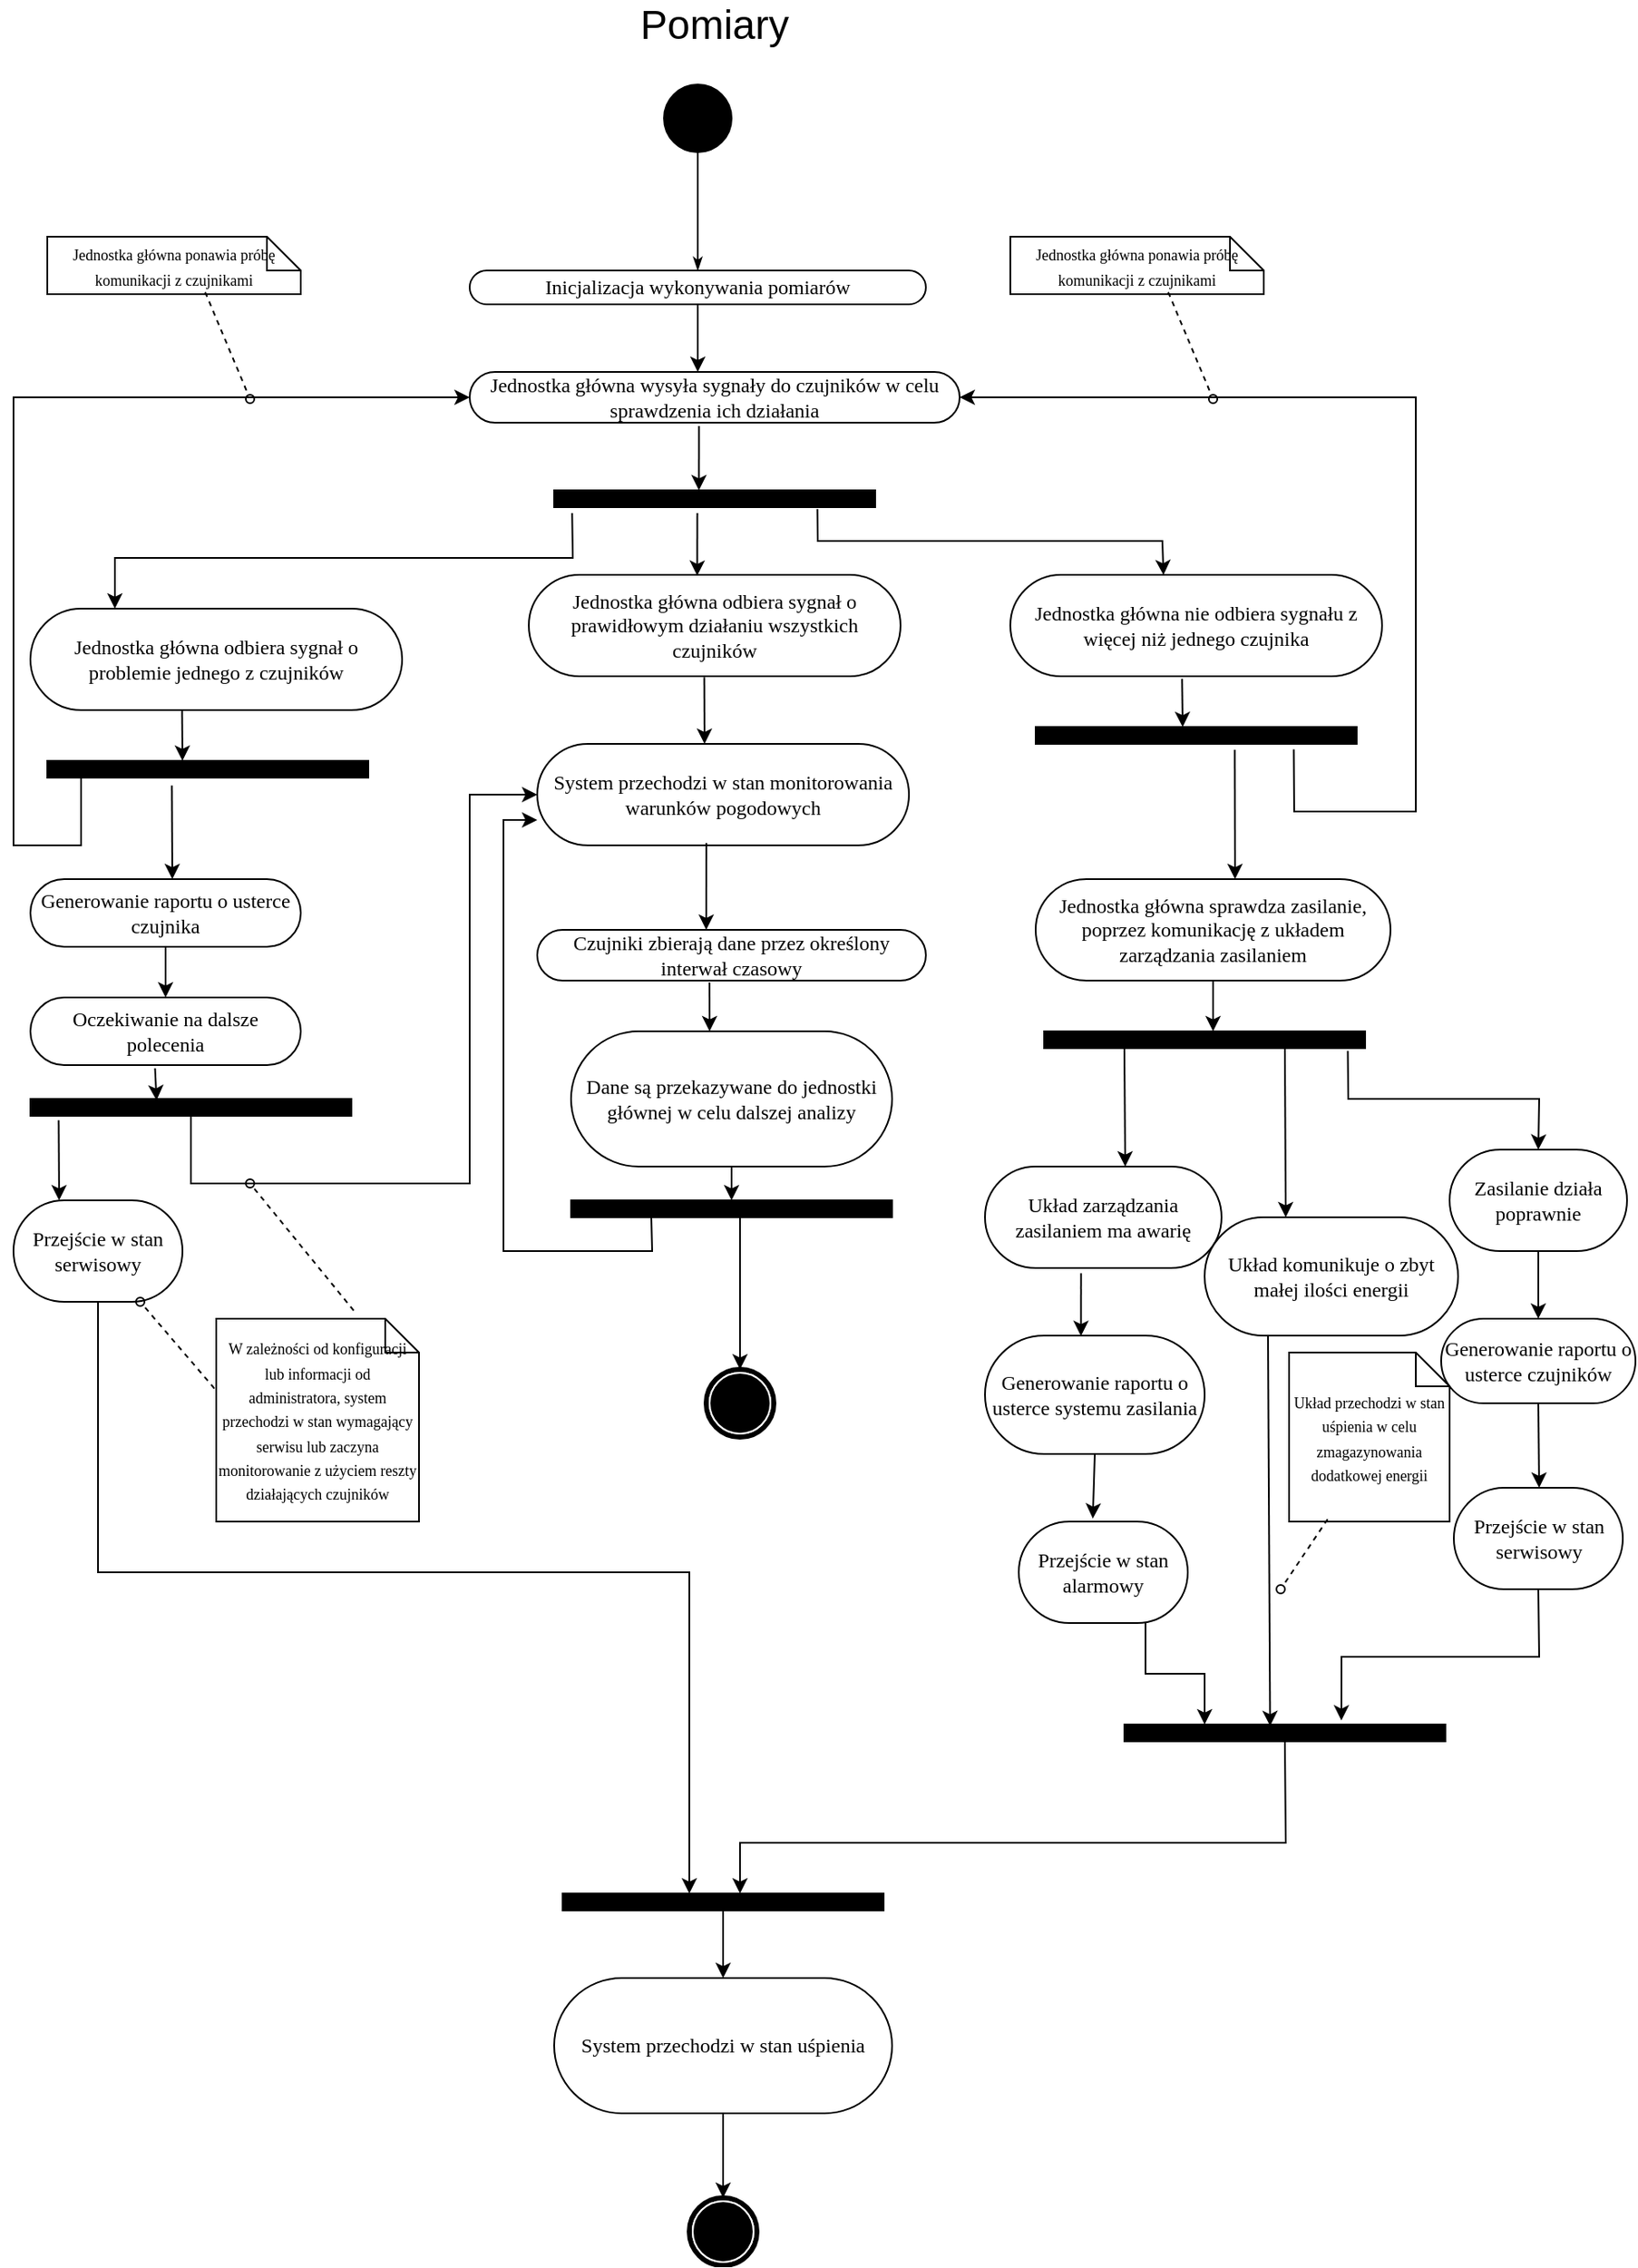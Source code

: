 <mxfile version="21.5.1" type="device">
  <diagram name="Page-1" id="0783ab3e-0a74-02c8-0abd-f7b4e66b4bec">
    <mxGraphModel dx="1063" dy="544" grid="1" gridSize="10" guides="1" tooltips="1" connect="1" arrows="1" fold="1" page="1" pageScale="1" pageWidth="850" pageHeight="1100" background="none" math="0" shadow="0">
      <root>
        <mxCell id="0" />
        <mxCell id="1" parent="0" />
        <mxCell id="aZ85ElAMfdaMfV6Kr7nG-82" value="Jednostka główna odbiera sygnał o problemie jednego z czujników" style="rounded=1;whiteSpace=wrap;html=1;shadow=0;comic=0;labelBackgroundColor=none;strokeWidth=1;fontFamily=Verdana;fontSize=12;align=center;arcSize=50;" vertex="1" parent="1">
          <mxGeometry x="60" y="380" width="220" height="60" as="geometry" />
        </mxCell>
        <mxCell id="aZ85ElAMfdaMfV6Kr7nG-83" value="" style="whiteSpace=wrap;html=1;rounded=0;shadow=0;comic=0;labelBackgroundColor=none;strokeWidth=1;fillColor=#000000;fontFamily=Verdana;fontSize=12;align=center;rotation=0;" vertex="1" parent="1">
          <mxGeometry x="70" y="470" width="190" height="10" as="geometry" />
        </mxCell>
        <mxCell id="aZ85ElAMfdaMfV6Kr7nG-84" value="" style="endArrow=classic;html=1;rounded=0;exitX=0.408;exitY=0.991;exitDx=0;exitDy=0;exitPerimeter=0;" edge="1" parent="1" source="aZ85ElAMfdaMfV6Kr7nG-82">
          <mxGeometry width="50" height="50" relative="1" as="geometry">
            <mxPoint x="150" y="570" as="sourcePoint" />
            <mxPoint x="150" y="470" as="targetPoint" />
          </mxGeometry>
        </mxCell>
        <mxCell id="aZ85ElAMfdaMfV6Kr7nG-85" value="&lt;font style=&quot;font-size: 9px;&quot;&gt;Jednostka główna ponawia próbę komunikacji z czujnikami&lt;/font&gt;" style="shape=note;whiteSpace=wrap;html=1;rounded=0;shadow=0;comic=0;labelBackgroundColor=none;strokeWidth=1;fontFamily=Verdana;fontSize=12;align=center;size=20;" vertex="1" parent="1">
          <mxGeometry x="70" y="160" width="150" height="34" as="geometry" />
        </mxCell>
        <mxCell id="aZ85ElAMfdaMfV6Kr7nG-86" style="edgeStyle=none;rounded=0;html=1;dashed=1;labelBackgroundColor=none;startArrow=none;startFill=0;startSize=5;endArrow=oval;endFill=0;endSize=5;jettySize=auto;orthogonalLoop=1;strokeWidth=1;fontFamily=Verdana;fontSize=12;exitX=0.623;exitY=0.965;exitDx=0;exitDy=0;exitPerimeter=0;" edge="1" parent="1" source="aZ85ElAMfdaMfV6Kr7nG-85">
          <mxGeometry relative="1" as="geometry">
            <mxPoint x="240" y="100" as="sourcePoint" />
            <mxPoint x="190" y="256" as="targetPoint" />
          </mxGeometry>
        </mxCell>
        <mxCell id="aZ85ElAMfdaMfV6Kr7nG-87" value="" style="endArrow=classic;html=1;rounded=0;exitX=0.388;exitY=1.464;exitDx=0;exitDy=0;exitPerimeter=0;" edge="1" parent="1" source="aZ85ElAMfdaMfV6Kr7nG-83">
          <mxGeometry width="50" height="50" relative="1" as="geometry">
            <mxPoint x="170" y="650" as="sourcePoint" />
            <mxPoint x="144" y="540" as="targetPoint" />
            <Array as="points">
              <mxPoint x="144" y="540" />
            </Array>
          </mxGeometry>
        </mxCell>
        <mxCell id="aZ85ElAMfdaMfV6Kr7nG-88" value="Generowanie raportu o usterce czujnika" style="rounded=1;whiteSpace=wrap;html=1;shadow=0;comic=0;labelBackgroundColor=none;strokeWidth=1;fontFamily=Verdana;fontSize=12;align=center;arcSize=50;" vertex="1" parent="1">
          <mxGeometry x="60" y="540" width="160" height="40" as="geometry" />
        </mxCell>
        <mxCell id="aZ85ElAMfdaMfV6Kr7nG-89" value="" style="endArrow=classic;html=1;rounded=0;exitX=0.5;exitY=1;exitDx=0;exitDy=0;" edge="1" parent="1" source="aZ85ElAMfdaMfV6Kr7nG-88">
          <mxGeometry width="50" height="50" relative="1" as="geometry">
            <mxPoint x="110" y="730" as="sourcePoint" />
            <mxPoint x="140" y="610" as="targetPoint" />
          </mxGeometry>
        </mxCell>
        <mxCell id="aZ85ElAMfdaMfV6Kr7nG-90" value="Oczekiwanie na dalsze polecenia" style="rounded=1;whiteSpace=wrap;html=1;shadow=0;comic=0;labelBackgroundColor=none;strokeWidth=1;fontFamily=Verdana;fontSize=12;align=center;arcSize=50;" vertex="1" parent="1">
          <mxGeometry x="60" y="610" width="160" height="40" as="geometry" />
        </mxCell>
        <mxCell id="aZ85ElAMfdaMfV6Kr7nG-91" value="" style="whiteSpace=wrap;html=1;rounded=0;shadow=0;comic=0;labelBackgroundColor=none;strokeWidth=1;fillColor=#000000;fontFamily=Verdana;fontSize=12;align=center;rotation=0;" vertex="1" parent="1">
          <mxGeometry x="60" y="670" width="190" height="10" as="geometry" />
        </mxCell>
        <mxCell id="aZ85ElAMfdaMfV6Kr7nG-92" value="" style="endArrow=classic;html=1;rounded=0;exitX=0.461;exitY=1.046;exitDx=0;exitDy=0;exitPerimeter=0;entryX=0.393;entryY=0.082;entryDx=0;entryDy=0;entryPerimeter=0;" edge="1" parent="1" source="aZ85ElAMfdaMfV6Kr7nG-90" target="aZ85ElAMfdaMfV6Kr7nG-91">
          <mxGeometry width="50" height="50" relative="1" as="geometry">
            <mxPoint x="140" y="770" as="sourcePoint" />
            <mxPoint x="190" y="720" as="targetPoint" />
          </mxGeometry>
        </mxCell>
        <mxCell id="aZ85ElAMfdaMfV6Kr7nG-93" value="" style="endArrow=classic;html=1;rounded=0;exitX=0.088;exitY=1.264;exitDx=0;exitDy=0;exitPerimeter=0;" edge="1" parent="1" source="aZ85ElAMfdaMfV6Kr7nG-91">
          <mxGeometry width="50" height="50" relative="1" as="geometry">
            <mxPoint x="160" y="850" as="sourcePoint" />
            <mxPoint x="77" y="730" as="targetPoint" />
          </mxGeometry>
        </mxCell>
        <mxCell id="aZ85ElAMfdaMfV6Kr7nG-94" value="Przejście w stan serwisowy" style="rounded=1;whiteSpace=wrap;html=1;shadow=0;comic=0;labelBackgroundColor=none;strokeWidth=1;fontFamily=Verdana;fontSize=12;align=center;arcSize=50;" vertex="1" parent="1">
          <mxGeometry x="50" y="730" width="100" height="60" as="geometry" />
        </mxCell>
        <mxCell id="aZ85ElAMfdaMfV6Kr7nG-95" value="&lt;font style=&quot;font-size: 9px;&quot;&gt;W zależności od konfiguracji lub informacji od administratora, system przechodzi w stan wymagający serwisu lub zaczyna monitorowanie z użyciem reszty działających czujników&lt;/font&gt;" style="shape=note;whiteSpace=wrap;html=1;rounded=0;shadow=0;comic=0;labelBackgroundColor=none;strokeWidth=1;fontFamily=Verdana;fontSize=12;align=center;size=20;" vertex="1" parent="1">
          <mxGeometry x="170" y="800" width="120" height="120" as="geometry" />
        </mxCell>
        <mxCell id="aZ85ElAMfdaMfV6Kr7nG-96" style="edgeStyle=none;rounded=0;html=1;dashed=1;labelBackgroundColor=none;startArrow=none;startFill=0;startSize=5;endArrow=oval;endFill=0;endSize=5;jettySize=auto;orthogonalLoop=1;strokeWidth=1;fontFamily=Verdana;fontSize=12;entryX=0.75;entryY=1;entryDx=0;entryDy=0;exitX=-0.009;exitY=0.344;exitDx=0;exitDy=0;exitPerimeter=0;" edge="1" parent="1" source="aZ85ElAMfdaMfV6Kr7nG-95" target="aZ85ElAMfdaMfV6Kr7nG-94">
          <mxGeometry relative="1" as="geometry">
            <mxPoint x="129.32" y="840" as="sourcePoint" />
            <mxPoint x="210.674" y="790" as="targetPoint" />
          </mxGeometry>
        </mxCell>
        <mxCell id="aZ85ElAMfdaMfV6Kr7nG-97" style="edgeStyle=none;rounded=0;html=1;dashed=1;labelBackgroundColor=none;startArrow=none;startFill=0;startSize=5;endArrow=oval;endFill=0;endSize=5;jettySize=auto;orthogonalLoop=1;strokeWidth=1;fontFamily=Verdana;fontSize=12;exitX=0.678;exitY=-0.04;exitDx=0;exitDy=0;exitPerimeter=0;" edge="1" parent="1" source="aZ85ElAMfdaMfV6Kr7nG-95">
          <mxGeometry relative="1" as="geometry">
            <mxPoint x="208.65" y="710" as="sourcePoint" />
            <mxPoint x="190" y="720" as="targetPoint" />
          </mxGeometry>
        </mxCell>
        <mxCell id="aZ85ElAMfdaMfV6Kr7nG-98" value="" style="endArrow=classic;html=1;rounded=0;exitX=0.5;exitY=1;exitDx=0;exitDy=0;" edge="1" parent="1" source="aZ85ElAMfdaMfV6Kr7nG-94">
          <mxGeometry width="50" height="50" relative="1" as="geometry">
            <mxPoint x="70" y="910" as="sourcePoint" />
            <mxPoint x="450" y="1140" as="targetPoint" />
            <Array as="points">
              <mxPoint x="100" y="950" />
              <mxPoint x="450" y="950" />
            </Array>
          </mxGeometry>
        </mxCell>
        <mxCell id="aZ85ElAMfdaMfV6Kr7nG-100" value="" style="ellipse;whiteSpace=wrap;html=1;rounded=0;shadow=0;comic=0;labelBackgroundColor=none;strokeWidth=1;fillColor=#000000;fontFamily=Verdana;fontSize=12;align=center;" vertex="1" parent="1">
          <mxGeometry x="435" y="70" width="40" height="40" as="geometry" />
        </mxCell>
        <mxCell id="aZ85ElAMfdaMfV6Kr7nG-101" value="Inicjalizacja wykonywania pomiarów" style="rounded=1;whiteSpace=wrap;html=1;shadow=0;comic=0;labelBackgroundColor=none;strokeWidth=1;fontFamily=Verdana;fontSize=12;align=center;arcSize=50;" vertex="1" parent="1">
          <mxGeometry x="320" y="180" width="270" height="20" as="geometry" />
        </mxCell>
        <mxCell id="aZ85ElAMfdaMfV6Kr7nG-102" style="edgeStyle=orthogonalEdgeStyle;rounded=0;html=1;labelBackgroundColor=none;startArrow=none;startFill=0;startSize=5;endArrow=classicThin;endFill=1;endSize=5;jettySize=auto;orthogonalLoop=1;strokeWidth=1;fontFamily=Verdana;fontSize=12" edge="1" parent="1" source="aZ85ElAMfdaMfV6Kr7nG-100" target="aZ85ElAMfdaMfV6Kr7nG-101">
          <mxGeometry relative="1" as="geometry">
            <Array as="points">
              <mxPoint x="455" y="165" />
            </Array>
          </mxGeometry>
        </mxCell>
        <mxCell id="aZ85ElAMfdaMfV6Kr7nG-103" value="" style="endArrow=classic;html=1;rounded=0;exitX=0.5;exitY=1;exitDx=0;exitDy=0;" edge="1" parent="1" source="aZ85ElAMfdaMfV6Kr7nG-101">
          <mxGeometry width="50" height="50" relative="1" as="geometry">
            <mxPoint x="400" y="410" as="sourcePoint" />
            <mxPoint x="455" y="240" as="targetPoint" />
          </mxGeometry>
        </mxCell>
        <mxCell id="aZ85ElAMfdaMfV6Kr7nG-104" value="Jednostka główna wysyła sygnały do czujników w celu sprawdzenia ich działania" style="rounded=1;whiteSpace=wrap;html=1;shadow=0;comic=0;labelBackgroundColor=none;strokeWidth=1;fontFamily=Verdana;fontSize=12;align=center;arcSize=50;" vertex="1" parent="1">
          <mxGeometry x="320" y="240" width="290" height="30" as="geometry" />
        </mxCell>
        <mxCell id="aZ85ElAMfdaMfV6Kr7nG-105" value="" style="whiteSpace=wrap;html=1;rounded=0;shadow=0;comic=0;labelBackgroundColor=none;strokeWidth=1;fillColor=#000000;fontFamily=Verdana;fontSize=12;align=center;rotation=0;" vertex="1" parent="1">
          <mxGeometry x="370" y="310" width="190" height="10" as="geometry" />
        </mxCell>
        <mxCell id="aZ85ElAMfdaMfV6Kr7nG-106" value="" style="endArrow=classic;html=1;rounded=0;exitX=0.468;exitY=1.067;exitDx=0;exitDy=0;exitPerimeter=0;entryX=0.451;entryY=0;entryDx=0;entryDy=0;entryPerimeter=0;" edge="1" parent="1" source="aZ85ElAMfdaMfV6Kr7nG-104" target="aZ85ElAMfdaMfV6Kr7nG-105">
          <mxGeometry width="50" height="50" relative="1" as="geometry">
            <mxPoint x="400" y="310" as="sourcePoint" />
            <mxPoint x="456" y="290" as="targetPoint" />
          </mxGeometry>
        </mxCell>
        <mxCell id="aZ85ElAMfdaMfV6Kr7nG-107" value="" style="endArrow=classic;html=1;rounded=0;exitX=0.056;exitY=1.346;exitDx=0;exitDy=0;exitPerimeter=0;" edge="1" parent="1" source="aZ85ElAMfdaMfV6Kr7nG-105">
          <mxGeometry width="50" height="50" relative="1" as="geometry">
            <mxPoint x="460" y="470" as="sourcePoint" />
            <mxPoint x="110" y="380" as="targetPoint" />
            <Array as="points">
              <mxPoint x="381" y="350" />
              <mxPoint x="110" y="350" />
            </Array>
          </mxGeometry>
        </mxCell>
        <mxCell id="aZ85ElAMfdaMfV6Kr7nG-108" value="Jednostka główna odbiera sygnał o prawidłowym działaniu wszystkich czujników" style="rounded=1;whiteSpace=wrap;html=1;shadow=0;comic=0;labelBackgroundColor=none;strokeWidth=1;fontFamily=Verdana;fontSize=12;align=center;arcSize=50;" vertex="1" parent="1">
          <mxGeometry x="355" y="360" width="220" height="60" as="geometry" />
        </mxCell>
        <mxCell id="aZ85ElAMfdaMfV6Kr7nG-109" value="" style="endArrow=classic;html=1;rounded=0;exitX=0.446;exitY=1.355;exitDx=0;exitDy=0;exitPerimeter=0;entryX=0.453;entryY=0.009;entryDx=0;entryDy=0;entryPerimeter=0;" edge="1" parent="1" source="aZ85ElAMfdaMfV6Kr7nG-105" target="aZ85ElAMfdaMfV6Kr7nG-108">
          <mxGeometry width="50" height="50" relative="1" as="geometry">
            <mxPoint x="470" y="380" as="sourcePoint" />
            <mxPoint x="520" y="330" as="targetPoint" />
          </mxGeometry>
        </mxCell>
        <mxCell id="aZ85ElAMfdaMfV6Kr7nG-110" value="" style="endArrow=classic;html=1;rounded=0;exitX=0.472;exitY=1.011;exitDx=0;exitDy=0;exitPerimeter=0;" edge="1" parent="1" source="aZ85ElAMfdaMfV6Kr7nG-108">
          <mxGeometry width="50" height="50" relative="1" as="geometry">
            <mxPoint x="460" y="510" as="sourcePoint" />
            <mxPoint x="459" y="460" as="targetPoint" />
          </mxGeometry>
        </mxCell>
        <mxCell id="aZ85ElAMfdaMfV6Kr7nG-111" value="System przechodzi w stan monitorowania warunków pogodowych" style="rounded=1;whiteSpace=wrap;html=1;shadow=0;comic=0;labelBackgroundColor=none;strokeWidth=1;fontFamily=Verdana;fontSize=12;align=center;arcSize=50;" vertex="1" parent="1">
          <mxGeometry x="360" y="460" width="220" height="60" as="geometry" />
        </mxCell>
        <mxCell id="aZ85ElAMfdaMfV6Kr7nG-112" value="" style="shape=mxgraph.bpmn.shape;html=1;verticalLabelPosition=bottom;labelBackgroundColor=#ffffff;verticalAlign=top;perimeter=ellipsePerimeter;outline=end;symbol=terminate;rounded=0;shadow=0;comic=0;strokeWidth=1;fontFamily=Verdana;fontSize=12;align=center;" vertex="1" parent="1">
          <mxGeometry x="460" y="830" width="40" height="40" as="geometry" />
        </mxCell>
        <mxCell id="aZ85ElAMfdaMfV6Kr7nG-113" value="" style="endArrow=classic;html=1;rounded=0;exitX=0.455;exitY=0.977;exitDx=0;exitDy=0;exitPerimeter=0;" edge="1" parent="1" source="aZ85ElAMfdaMfV6Kr7nG-111">
          <mxGeometry width="50" height="50" relative="1" as="geometry">
            <mxPoint x="480" y="760" as="sourcePoint" />
            <mxPoint x="460" y="570" as="targetPoint" />
          </mxGeometry>
        </mxCell>
        <mxCell id="aZ85ElAMfdaMfV6Kr7nG-114" value="Czujniki zbierają dane przez określony interwał czasowy" style="rounded=1;whiteSpace=wrap;html=1;shadow=0;comic=0;labelBackgroundColor=none;strokeWidth=1;fontFamily=Verdana;fontSize=12;align=center;arcSize=50;" vertex="1" parent="1">
          <mxGeometry x="360" y="570" width="230" height="30" as="geometry" />
        </mxCell>
        <mxCell id="aZ85ElAMfdaMfV6Kr7nG-115" value="Dane są przekazywane do jednostki głównej w celu dalszej analizy" style="rounded=1;whiteSpace=wrap;html=1;shadow=0;comic=0;labelBackgroundColor=none;strokeWidth=1;fontFamily=Verdana;fontSize=12;align=center;arcSize=50;" vertex="1" parent="1">
          <mxGeometry x="380" y="630" width="190" height="80" as="geometry" />
        </mxCell>
        <mxCell id="aZ85ElAMfdaMfV6Kr7nG-116" value="" style="endArrow=classic;html=1;rounded=0;exitX=0.443;exitY=1.039;exitDx=0;exitDy=0;exitPerimeter=0;" edge="1" parent="1" source="aZ85ElAMfdaMfV6Kr7nG-114">
          <mxGeometry width="50" height="50" relative="1" as="geometry">
            <mxPoint x="450" y="840" as="sourcePoint" />
            <mxPoint x="462" y="630" as="targetPoint" />
          </mxGeometry>
        </mxCell>
        <mxCell id="aZ85ElAMfdaMfV6Kr7nG-117" value="" style="endArrow=classic;html=1;rounded=0;entryX=0;entryY=0.75;entryDx=0;entryDy=0;exitX=0.25;exitY=1;exitDx=0;exitDy=0;" edge="1" parent="1" source="aZ85ElAMfdaMfV6Kr7nG-118" target="aZ85ElAMfdaMfV6Kr7nG-111">
          <mxGeometry width="50" height="50" relative="1" as="geometry">
            <mxPoint x="430" y="780" as="sourcePoint" />
            <mxPoint x="340" y="500" as="targetPoint" />
            <Array as="points">
              <mxPoint x="428" y="760" />
              <mxPoint x="340" y="760" />
              <mxPoint x="340" y="505" />
            </Array>
          </mxGeometry>
        </mxCell>
        <mxCell id="aZ85ElAMfdaMfV6Kr7nG-118" value="" style="whiteSpace=wrap;html=1;rounded=0;shadow=0;comic=0;labelBackgroundColor=none;strokeWidth=1;fillColor=#000000;fontFamily=Verdana;fontSize=12;align=center;rotation=0;" vertex="1" parent="1">
          <mxGeometry x="380" y="730" width="190" height="10" as="geometry" />
        </mxCell>
        <mxCell id="aZ85ElAMfdaMfV6Kr7nG-119" value="" style="endArrow=classic;html=1;rounded=0;exitX=0.5;exitY=1;exitDx=0;exitDy=0;entryX=0.5;entryY=0;entryDx=0;entryDy=0;" edge="1" parent="1" source="aZ85ElAMfdaMfV6Kr7nG-115" target="aZ85ElAMfdaMfV6Kr7nG-118">
          <mxGeometry width="50" height="50" relative="1" as="geometry">
            <mxPoint x="500" y="820" as="sourcePoint" />
            <mxPoint x="550" y="770" as="targetPoint" />
          </mxGeometry>
        </mxCell>
        <mxCell id="aZ85ElAMfdaMfV6Kr7nG-120" value="" style="endArrow=classic;html=1;rounded=0;entryX=0.5;entryY=0;entryDx=0;entryDy=0;" edge="1" parent="1" target="aZ85ElAMfdaMfV6Kr7nG-112">
          <mxGeometry width="50" height="50" relative="1" as="geometry">
            <mxPoint x="480" y="740" as="sourcePoint" />
            <mxPoint x="560" y="870" as="targetPoint" />
          </mxGeometry>
        </mxCell>
        <mxCell id="aZ85ElAMfdaMfV6Kr7nG-121" value="" style="endArrow=classic;html=1;rounded=0;entryX=0;entryY=0.5;entryDx=0;entryDy=0;" edge="1" parent="1" target="aZ85ElAMfdaMfV6Kr7nG-104">
          <mxGeometry width="50" height="50" relative="1" as="geometry">
            <mxPoint x="90" y="480" as="sourcePoint" />
            <mxPoint x="230" y="340" as="targetPoint" />
            <Array as="points">
              <mxPoint x="90" y="510" />
              <mxPoint x="90" y="520" />
              <mxPoint x="50" y="520" />
              <mxPoint x="50" y="255" />
            </Array>
          </mxGeometry>
        </mxCell>
        <mxCell id="aZ85ElAMfdaMfV6Kr7nG-122" value="" style="endArrow=classic;html=1;rounded=0;exitX=0.5;exitY=1;exitDx=0;exitDy=0;entryX=0;entryY=0.5;entryDx=0;entryDy=0;" edge="1" parent="1" source="aZ85ElAMfdaMfV6Kr7nG-91" target="aZ85ElAMfdaMfV6Kr7nG-111">
          <mxGeometry width="50" height="50" relative="1" as="geometry">
            <mxPoint x="200" y="900" as="sourcePoint" />
            <mxPoint x="350" y="480" as="targetPoint" />
            <Array as="points">
              <mxPoint x="155" y="720" />
              <mxPoint x="320" y="720" />
              <mxPoint x="320" y="490" />
            </Array>
          </mxGeometry>
        </mxCell>
        <mxCell id="aZ85ElAMfdaMfV6Kr7nG-123" value="" style="endArrow=classic;html=1;rounded=0;exitX=0.82;exitY=1.118;exitDx=0;exitDy=0;exitPerimeter=0;entryX=0.412;entryY=0.003;entryDx=0;entryDy=0;entryPerimeter=0;" edge="1" parent="1" source="aZ85ElAMfdaMfV6Kr7nG-105" target="aZ85ElAMfdaMfV6Kr7nG-125">
          <mxGeometry width="50" height="50" relative="1" as="geometry">
            <mxPoint x="720" y="330" as="sourcePoint" />
            <mxPoint x="770" y="280" as="targetPoint" />
            <Array as="points">
              <mxPoint x="526" y="340" />
              <mxPoint x="730" y="340" />
            </Array>
          </mxGeometry>
        </mxCell>
        <mxCell id="aZ85ElAMfdaMfV6Kr7nG-124" value="" style="endArrow=classic;html=1;rounded=0;exitX=0.804;exitY=1.328;exitDx=0;exitDy=0;exitPerimeter=0;entryX=1;entryY=0.5;entryDx=0;entryDy=0;" edge="1" parent="1" source="aZ85ElAMfdaMfV6Kr7nG-126" target="aZ85ElAMfdaMfV6Kr7nG-104">
          <mxGeometry width="50" height="50" relative="1" as="geometry">
            <mxPoint x="810" y="510" as="sourcePoint" />
            <mxPoint x="860" y="250" as="targetPoint" />
            <Array as="points">
              <mxPoint x="808" y="500" />
              <mxPoint x="880" y="500" />
              <mxPoint x="880" y="380" />
              <mxPoint x="880" y="255" />
            </Array>
          </mxGeometry>
        </mxCell>
        <mxCell id="aZ85ElAMfdaMfV6Kr7nG-125" value="Jednostka główna nie odbiera sygnału z więcej niż jednego czujnika" style="rounded=1;whiteSpace=wrap;html=1;shadow=0;comic=0;labelBackgroundColor=none;strokeWidth=1;fontFamily=Verdana;fontSize=12;align=center;arcSize=50;" vertex="1" parent="1">
          <mxGeometry x="640" y="360" width="220" height="60" as="geometry" />
        </mxCell>
        <mxCell id="aZ85ElAMfdaMfV6Kr7nG-126" value="" style="whiteSpace=wrap;html=1;rounded=0;shadow=0;comic=0;labelBackgroundColor=none;strokeWidth=1;fillColor=#000000;fontFamily=Verdana;fontSize=12;align=center;rotation=0;" vertex="1" parent="1">
          <mxGeometry x="655" y="450" width="190" height="10" as="geometry" />
        </mxCell>
        <mxCell id="aZ85ElAMfdaMfV6Kr7nG-127" value="" style="endArrow=classic;html=1;rounded=0;exitX=0.462;exitY=1.026;exitDx=0;exitDy=0;exitPerimeter=0;" edge="1" parent="1" source="aZ85ElAMfdaMfV6Kr7nG-125">
          <mxGeometry width="50" height="50" relative="1" as="geometry">
            <mxPoint x="750" y="640" as="sourcePoint" />
            <mxPoint x="742" y="450" as="targetPoint" />
          </mxGeometry>
        </mxCell>
        <mxCell id="aZ85ElAMfdaMfV6Kr7nG-128" value="&lt;font style=&quot;font-size: 9px;&quot;&gt;Jednostka główna ponawia próbę komunikacji z czujnikami&lt;/font&gt;" style="shape=note;whiteSpace=wrap;html=1;rounded=0;shadow=0;comic=0;labelBackgroundColor=none;strokeWidth=1;fontFamily=Verdana;fontSize=12;align=center;size=20;" vertex="1" parent="1">
          <mxGeometry x="640" y="160" width="150" height="34" as="geometry" />
        </mxCell>
        <mxCell id="aZ85ElAMfdaMfV6Kr7nG-129" style="edgeStyle=none;rounded=0;html=1;dashed=1;labelBackgroundColor=none;startArrow=none;startFill=0;startSize=5;endArrow=oval;endFill=0;endSize=5;jettySize=auto;orthogonalLoop=1;strokeWidth=1;fontFamily=Verdana;fontSize=12;exitX=0.623;exitY=0.965;exitDx=0;exitDy=0;exitPerimeter=0;" edge="1" parent="1" source="aZ85ElAMfdaMfV6Kr7nG-128">
          <mxGeometry relative="1" as="geometry">
            <mxPoint x="810" y="100" as="sourcePoint" />
            <mxPoint x="760" y="256" as="targetPoint" />
          </mxGeometry>
        </mxCell>
        <mxCell id="aZ85ElAMfdaMfV6Kr7nG-130" value="" style="endArrow=classic;html=1;rounded=0;exitX=0.62;exitY=1.346;exitDx=0;exitDy=0;exitPerimeter=0;" edge="1" parent="1" source="aZ85ElAMfdaMfV6Kr7nG-126">
          <mxGeometry width="50" height="50" relative="1" as="geometry">
            <mxPoint x="760" y="590" as="sourcePoint" />
            <mxPoint x="773" y="540" as="targetPoint" />
          </mxGeometry>
        </mxCell>
        <mxCell id="aZ85ElAMfdaMfV6Kr7nG-131" value="Jednostka główna sprawdza zasilanie, poprzez komunikację z układem zarządzania zasilaniem" style="rounded=1;whiteSpace=wrap;html=1;shadow=0;comic=0;labelBackgroundColor=none;strokeWidth=1;fontFamily=Verdana;fontSize=12;align=center;arcSize=50;" vertex="1" parent="1">
          <mxGeometry x="655" y="540" width="210" height="60" as="geometry" />
        </mxCell>
        <mxCell id="aZ85ElAMfdaMfV6Kr7nG-132" value="" style="whiteSpace=wrap;html=1;rounded=0;shadow=0;comic=0;labelBackgroundColor=none;strokeWidth=1;fillColor=#000000;fontFamily=Verdana;fontSize=12;align=center;rotation=0;" vertex="1" parent="1">
          <mxGeometry x="660" y="630" width="190" height="10" as="geometry" />
        </mxCell>
        <mxCell id="aZ85ElAMfdaMfV6Kr7nG-133" value="" style="endArrow=classic;html=1;rounded=0;exitX=0.5;exitY=1;exitDx=0;exitDy=0;" edge="1" parent="1" source="aZ85ElAMfdaMfV6Kr7nG-131">
          <mxGeometry width="50" height="50" relative="1" as="geometry">
            <mxPoint x="720" y="720" as="sourcePoint" />
            <mxPoint x="760" y="630" as="targetPoint" />
          </mxGeometry>
        </mxCell>
        <mxCell id="aZ85ElAMfdaMfV6Kr7nG-134" value="Zasilanie działa poprawnie" style="rounded=1;whiteSpace=wrap;html=1;shadow=0;comic=0;labelBackgroundColor=none;strokeWidth=1;fontFamily=Verdana;fontSize=12;align=center;arcSize=50;" vertex="1" parent="1">
          <mxGeometry x="900" y="700" width="105" height="60" as="geometry" />
        </mxCell>
        <mxCell id="aZ85ElAMfdaMfV6Kr7nG-135" value="" style="endArrow=classic;html=1;rounded=0;entryX=0.5;entryY=0;entryDx=0;entryDy=0;exitX=0.946;exitY=1.164;exitDx=0;exitDy=0;exitPerimeter=0;" edge="1" parent="1" source="aZ85ElAMfdaMfV6Kr7nG-132" target="aZ85ElAMfdaMfV6Kr7nG-134">
          <mxGeometry width="50" height="50" relative="1" as="geometry">
            <mxPoint x="860" y="643" as="sourcePoint" />
            <mxPoint x="775" y="770" as="targetPoint" />
            <Array as="points">
              <mxPoint x="840" y="670" />
              <mxPoint x="953" y="670" />
            </Array>
          </mxGeometry>
        </mxCell>
        <mxCell id="aZ85ElAMfdaMfV6Kr7nG-136" value="Generowanie raportu o usterce czujników" style="rounded=1;whiteSpace=wrap;html=1;shadow=0;comic=0;labelBackgroundColor=none;strokeWidth=1;fontFamily=Verdana;fontSize=12;align=center;arcSize=50;" vertex="1" parent="1">
          <mxGeometry x="895" y="800" width="115" height="50" as="geometry" />
        </mxCell>
        <mxCell id="aZ85ElAMfdaMfV6Kr7nG-137" value="Układ zarządzania zasilaniem ma awarię" style="rounded=1;whiteSpace=wrap;html=1;shadow=0;comic=0;labelBackgroundColor=none;strokeWidth=1;fontFamily=Verdana;fontSize=12;align=center;arcSize=50;" vertex="1" parent="1">
          <mxGeometry x="625" y="710" width="140" height="60" as="geometry" />
        </mxCell>
        <mxCell id="aZ85ElAMfdaMfV6Kr7nG-138" value="" style="endArrow=classic;html=1;rounded=0;exitX=0.5;exitY=1;exitDx=0;exitDy=0;entryX=0.5;entryY=0;entryDx=0;entryDy=0;" edge="1" parent="1" source="aZ85ElAMfdaMfV6Kr7nG-134" target="aZ85ElAMfdaMfV6Kr7nG-136">
          <mxGeometry width="50" height="50" relative="1" as="geometry">
            <mxPoint x="735" y="810" as="sourcePoint" />
            <mxPoint x="785" y="760" as="targetPoint" />
          </mxGeometry>
        </mxCell>
        <mxCell id="aZ85ElAMfdaMfV6Kr7nG-139" value="" style="endArrow=classic;html=1;rounded=0;exitX=0.5;exitY=1;exitDx=0;exitDy=0;" edge="1" parent="1" source="aZ85ElAMfdaMfV6Kr7nG-136">
          <mxGeometry width="50" height="50" relative="1" as="geometry">
            <mxPoint x="885" y="970" as="sourcePoint" />
            <mxPoint x="953" y="900" as="targetPoint" />
          </mxGeometry>
        </mxCell>
        <mxCell id="aZ85ElAMfdaMfV6Kr7nG-140" value="Przejście w stan serwisowy" style="rounded=1;whiteSpace=wrap;html=1;shadow=0;comic=0;labelBackgroundColor=none;strokeWidth=1;fontFamily=Verdana;fontSize=12;align=center;arcSize=50;" vertex="1" parent="1">
          <mxGeometry x="902.5" y="900" width="100" height="60" as="geometry" />
        </mxCell>
        <mxCell id="aZ85ElAMfdaMfV6Kr7nG-141" value="" style="endArrow=classic;html=1;rounded=0;exitX=0.5;exitY=1;exitDx=0;exitDy=0;entryX=0.676;entryY=-0.236;entryDx=0;entryDy=0;entryPerimeter=0;" edge="1" parent="1" source="aZ85ElAMfdaMfV6Kr7nG-140" target="aZ85ElAMfdaMfV6Kr7nG-148">
          <mxGeometry width="50" height="50" relative="1" as="geometry">
            <mxPoint x="907.5" y="960" as="sourcePoint" />
            <mxPoint x="907.5" y="1020" as="targetPoint" />
            <Array as="points">
              <mxPoint x="953" y="1000" />
              <mxPoint x="836" y="1000" />
            </Array>
          </mxGeometry>
        </mxCell>
        <mxCell id="aZ85ElAMfdaMfV6Kr7nG-142" value="System przechodzi w stan uśpienia" style="rounded=1;whiteSpace=wrap;html=1;shadow=0;comic=0;labelBackgroundColor=none;strokeWidth=1;fontFamily=Verdana;fontSize=12;align=center;arcSize=50;" vertex="1" parent="1">
          <mxGeometry x="370" y="1190" width="200" height="80" as="geometry" />
        </mxCell>
        <mxCell id="aZ85ElAMfdaMfV6Kr7nG-143" value="" style="endArrow=classic;html=1;rounded=0;exitX=0.25;exitY=1;exitDx=0;exitDy=0;" edge="1" parent="1" source="aZ85ElAMfdaMfV6Kr7nG-132">
          <mxGeometry width="50" height="50" relative="1" as="geometry">
            <mxPoint x="680" y="780" as="sourcePoint" />
            <mxPoint x="708" y="710" as="targetPoint" />
          </mxGeometry>
        </mxCell>
        <mxCell id="aZ85ElAMfdaMfV6Kr7nG-144" value="" style="endArrow=classic;html=1;rounded=0;exitX=0.406;exitY=1.053;exitDx=0;exitDy=0;entryX=0.437;entryY=0.003;entryDx=0;entryDy=0;exitPerimeter=0;entryPerimeter=0;" edge="1" parent="1" source="aZ85ElAMfdaMfV6Kr7nG-137" target="aZ85ElAMfdaMfV6Kr7nG-145">
          <mxGeometry width="50" height="50" relative="1" as="geometry">
            <mxPoint x="680" y="970" as="sourcePoint" />
            <mxPoint x="725" y="810" as="targetPoint" />
          </mxGeometry>
        </mxCell>
        <mxCell id="aZ85ElAMfdaMfV6Kr7nG-145" value="Generowanie raportu o usterce systemu zasilania" style="rounded=1;whiteSpace=wrap;html=1;shadow=0;comic=0;labelBackgroundColor=none;strokeWidth=1;fontFamily=Verdana;fontSize=12;align=center;arcSize=50;" vertex="1" parent="1">
          <mxGeometry x="625" y="810" width="130" height="70" as="geometry" />
        </mxCell>
        <mxCell id="aZ85ElAMfdaMfV6Kr7nG-146" value="" style="endArrow=classic;html=1;rounded=0;exitX=0.5;exitY=1;exitDx=0;exitDy=0;entryX=0.438;entryY=-0.03;entryDx=0;entryDy=0;entryPerimeter=0;" edge="1" parent="1" source="aZ85ElAMfdaMfV6Kr7nG-145" target="aZ85ElAMfdaMfV6Kr7nG-147">
          <mxGeometry width="50" height="50" relative="1" as="geometry">
            <mxPoint x="710" y="1000" as="sourcePoint" />
            <mxPoint x="730" y="920" as="targetPoint" />
          </mxGeometry>
        </mxCell>
        <mxCell id="aZ85ElAMfdaMfV6Kr7nG-147" value="Przejście w stan alarmowy" style="rounded=1;whiteSpace=wrap;html=1;shadow=0;comic=0;labelBackgroundColor=none;strokeWidth=1;fontFamily=Verdana;fontSize=12;align=center;arcSize=50;" vertex="1" parent="1">
          <mxGeometry x="645" y="920" width="100" height="60" as="geometry" />
        </mxCell>
        <mxCell id="aZ85ElAMfdaMfV6Kr7nG-148" value="" style="whiteSpace=wrap;html=1;rounded=0;shadow=0;comic=0;labelBackgroundColor=none;strokeWidth=1;fillColor=#000000;fontFamily=Verdana;fontSize=12;align=center;rotation=0;" vertex="1" parent="1">
          <mxGeometry x="707.5" y="1040" width="190" height="10" as="geometry" />
        </mxCell>
        <mxCell id="aZ85ElAMfdaMfV6Kr7nG-149" value="" style="endArrow=classic;html=1;rounded=0;entryX=0.25;entryY=0;entryDx=0;entryDy=0;exitX=0.75;exitY=1;exitDx=0;exitDy=0;" edge="1" parent="1" source="aZ85ElAMfdaMfV6Kr7nG-147" target="aZ85ElAMfdaMfV6Kr7nG-148">
          <mxGeometry width="50" height="50" relative="1" as="geometry">
            <mxPoint x="710" y="1150" as="sourcePoint" />
            <mxPoint x="760" y="1100" as="targetPoint" />
            <Array as="points">
              <mxPoint x="720" y="1010" />
              <mxPoint x="755" y="1010" />
            </Array>
          </mxGeometry>
        </mxCell>
        <mxCell id="aZ85ElAMfdaMfV6Kr7nG-150" value="" style="endArrow=classic;html=1;rounded=0;exitX=0.5;exitY=1;exitDx=0;exitDy=0;" edge="1" parent="1" source="aZ85ElAMfdaMfV6Kr7nG-148">
          <mxGeometry width="50" height="50" relative="1" as="geometry">
            <mxPoint x="650" y="1200" as="sourcePoint" />
            <mxPoint x="480" y="1140" as="targetPoint" />
            <Array as="points">
              <mxPoint x="803" y="1110" />
              <mxPoint x="480" y="1110" />
            </Array>
          </mxGeometry>
        </mxCell>
        <mxCell id="aZ85ElAMfdaMfV6Kr7nG-151" value="" style="endArrow=classic;html=1;rounded=0;exitX=0.75;exitY=1;exitDx=0;exitDy=0;" edge="1" parent="1" source="aZ85ElAMfdaMfV6Kr7nG-132">
          <mxGeometry width="50" height="50" relative="1" as="geometry">
            <mxPoint x="810" y="800" as="sourcePoint" />
            <mxPoint x="803" y="740" as="targetPoint" />
          </mxGeometry>
        </mxCell>
        <mxCell id="aZ85ElAMfdaMfV6Kr7nG-152" value="Układ komunikuje o zbyt małej ilości energii" style="rounded=1;whiteSpace=wrap;html=1;shadow=0;comic=0;labelBackgroundColor=none;strokeWidth=1;fontFamily=Verdana;fontSize=12;align=center;arcSize=50;" vertex="1" parent="1">
          <mxGeometry x="755" y="740" width="150" height="70" as="geometry" />
        </mxCell>
        <mxCell id="aZ85ElAMfdaMfV6Kr7nG-153" value="" style="endArrow=classic;html=1;rounded=0;exitX=0.25;exitY=1;exitDx=0;exitDy=0;entryX=0.454;entryY=0.091;entryDx=0;entryDy=0;entryPerimeter=0;" edge="1" parent="1" source="aZ85ElAMfdaMfV6Kr7nG-152" target="aZ85ElAMfdaMfV6Kr7nG-148">
          <mxGeometry width="50" height="50" relative="1" as="geometry">
            <mxPoint x="790" y="930" as="sourcePoint" />
            <mxPoint x="840" y="880" as="targetPoint" />
          </mxGeometry>
        </mxCell>
        <mxCell id="aZ85ElAMfdaMfV6Kr7nG-154" value="&lt;font style=&quot;font-size: 9px;&quot;&gt;Układ przechodzi w stan uśpienia w celu zmagazynowania dodatkowej energii&lt;/font&gt;" style="shape=note;whiteSpace=wrap;html=1;rounded=0;shadow=0;comic=0;labelBackgroundColor=none;strokeWidth=1;fontFamily=Verdana;fontSize=12;align=center;size=20;" vertex="1" parent="1">
          <mxGeometry x="805" y="820" width="95" height="100" as="geometry" />
        </mxCell>
        <mxCell id="aZ85ElAMfdaMfV6Kr7nG-155" style="edgeStyle=none;rounded=0;html=1;dashed=1;labelBackgroundColor=none;startArrow=none;startFill=0;startSize=5;endArrow=oval;endFill=0;endSize=5;jettySize=auto;orthogonalLoop=1;strokeWidth=1;fontFamily=Verdana;fontSize=12;exitX=0.24;exitY=0.986;exitDx=0;exitDy=0;exitPerimeter=0;" edge="1" parent="1" source="aZ85ElAMfdaMfV6Kr7nG-154">
          <mxGeometry relative="1" as="geometry">
            <mxPoint x="830" y="930" as="sourcePoint" />
            <mxPoint x="800" y="960" as="targetPoint" />
          </mxGeometry>
        </mxCell>
        <mxCell id="aZ85ElAMfdaMfV6Kr7nG-156" value="" style="whiteSpace=wrap;html=1;rounded=0;shadow=0;comic=0;labelBackgroundColor=none;strokeWidth=1;fillColor=#000000;fontFamily=Verdana;fontSize=12;align=center;rotation=0;" vertex="1" parent="1">
          <mxGeometry x="375" y="1140" width="190" height="10" as="geometry" />
        </mxCell>
        <mxCell id="aZ85ElAMfdaMfV6Kr7nG-157" value="" style="endArrow=classic;html=1;rounded=0;exitX=0.5;exitY=1;exitDx=0;exitDy=0;entryX=0.5;entryY=0;entryDx=0;entryDy=0;" edge="1" parent="1" source="aZ85ElAMfdaMfV6Kr7nG-156" target="aZ85ElAMfdaMfV6Kr7nG-142">
          <mxGeometry width="50" height="50" relative="1" as="geometry">
            <mxPoint x="240" y="1260" as="sourcePoint" />
            <mxPoint x="290" y="1210" as="targetPoint" />
          </mxGeometry>
        </mxCell>
        <mxCell id="aZ85ElAMfdaMfV6Kr7nG-158" value="" style="endArrow=classic;html=1;rounded=0;exitX=0.5;exitY=1;exitDx=0;exitDy=0;" edge="1" parent="1" source="aZ85ElAMfdaMfV6Kr7nG-142">
          <mxGeometry width="50" height="50" relative="1" as="geometry">
            <mxPoint x="430" y="1380" as="sourcePoint" />
            <mxPoint x="470" y="1320" as="targetPoint" />
          </mxGeometry>
        </mxCell>
        <mxCell id="aZ85ElAMfdaMfV6Kr7nG-159" value="" style="shape=mxgraph.bpmn.shape;html=1;verticalLabelPosition=bottom;labelBackgroundColor=#ffffff;verticalAlign=top;perimeter=ellipsePerimeter;outline=end;symbol=terminate;rounded=0;shadow=0;comic=0;strokeWidth=1;fontFamily=Verdana;fontSize=12;align=center;" vertex="1" parent="1">
          <mxGeometry x="450" y="1320" width="40" height="40" as="geometry" />
        </mxCell>
        <mxCell id="aZ85ElAMfdaMfV6Kr7nG-160" value="&lt;font style=&quot;font-size: 24px;&quot;&gt;Pomiary&lt;/font&gt;" style="text;html=1;strokeColor=none;fillColor=none;align=center;verticalAlign=middle;whiteSpace=wrap;rounded=0;" vertex="1" parent="1">
          <mxGeometry x="170" y="20" width="590" height="30" as="geometry" />
        </mxCell>
      </root>
    </mxGraphModel>
  </diagram>
</mxfile>
